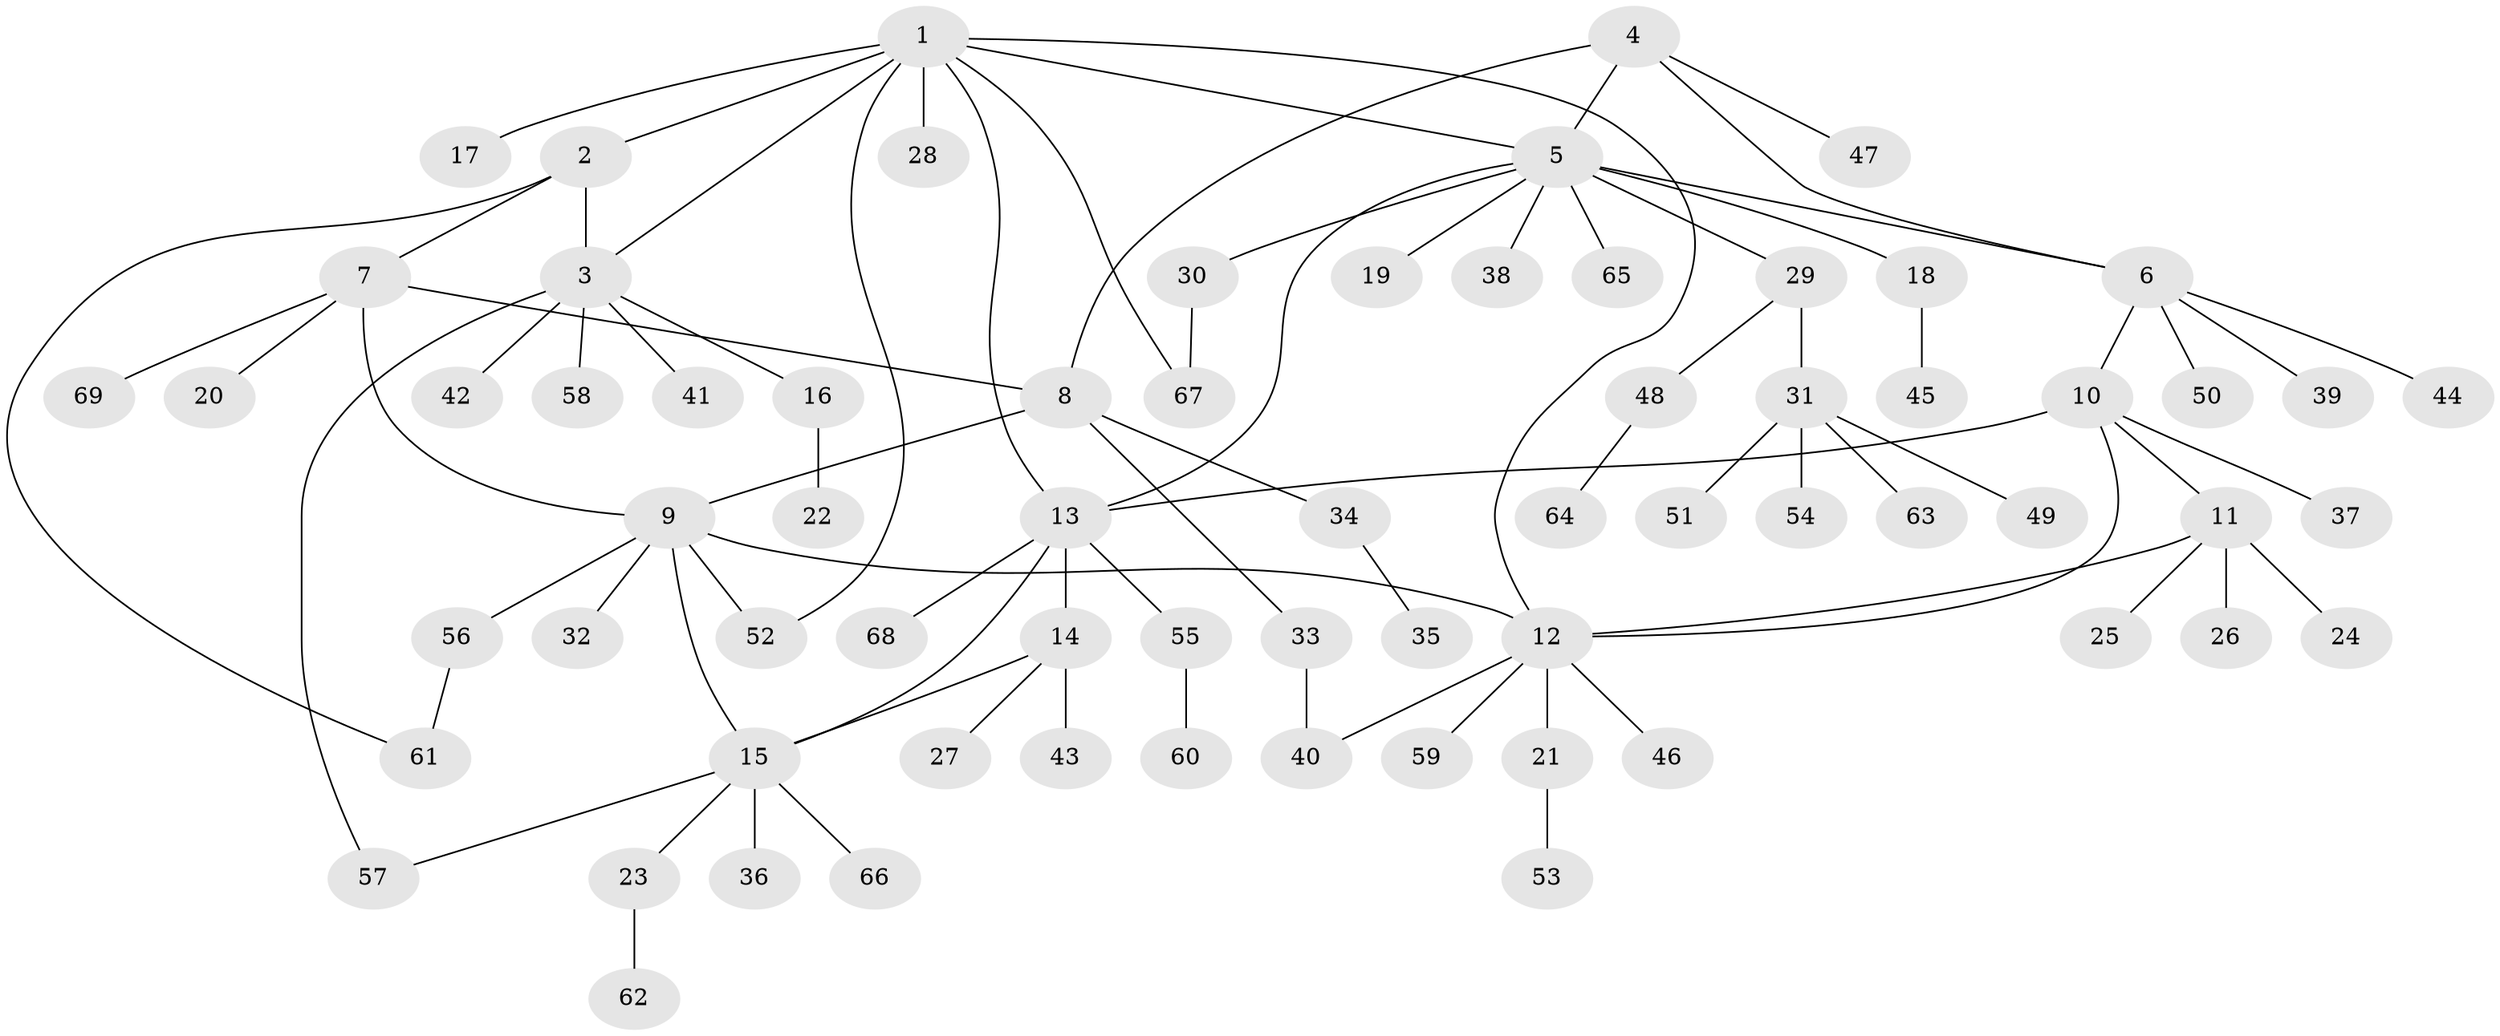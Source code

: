 // coarse degree distribution, {5: 0.047619047619047616, 7: 0.047619047619047616, 4: 0.047619047619047616, 6: 0.14285714285714285, 2: 0.19047619047619047, 8: 0.047619047619047616, 1: 0.42857142857142855, 3: 0.047619047619047616}
// Generated by graph-tools (version 1.1) at 2025/52/03/04/25 22:52:39]
// undirected, 69 vertices, 84 edges
graph export_dot {
  node [color=gray90,style=filled];
  1;
  2;
  3;
  4;
  5;
  6;
  7;
  8;
  9;
  10;
  11;
  12;
  13;
  14;
  15;
  16;
  17;
  18;
  19;
  20;
  21;
  22;
  23;
  24;
  25;
  26;
  27;
  28;
  29;
  30;
  31;
  32;
  33;
  34;
  35;
  36;
  37;
  38;
  39;
  40;
  41;
  42;
  43;
  44;
  45;
  46;
  47;
  48;
  49;
  50;
  51;
  52;
  53;
  54;
  55;
  56;
  57;
  58;
  59;
  60;
  61;
  62;
  63;
  64;
  65;
  66;
  67;
  68;
  69;
  1 -- 2;
  1 -- 3;
  1 -- 5;
  1 -- 12;
  1 -- 13;
  1 -- 17;
  1 -- 28;
  1 -- 52;
  1 -- 67;
  2 -- 3;
  2 -- 7;
  2 -- 61;
  3 -- 16;
  3 -- 41;
  3 -- 42;
  3 -- 57;
  3 -- 58;
  4 -- 5;
  4 -- 6;
  4 -- 8;
  4 -- 47;
  5 -- 6;
  5 -- 13;
  5 -- 18;
  5 -- 19;
  5 -- 29;
  5 -- 30;
  5 -- 38;
  5 -- 65;
  6 -- 10;
  6 -- 39;
  6 -- 44;
  6 -- 50;
  7 -- 8;
  7 -- 9;
  7 -- 20;
  7 -- 69;
  8 -- 9;
  8 -- 33;
  8 -- 34;
  9 -- 12;
  9 -- 15;
  9 -- 32;
  9 -- 52;
  9 -- 56;
  10 -- 11;
  10 -- 12;
  10 -- 13;
  10 -- 37;
  11 -- 12;
  11 -- 24;
  11 -- 25;
  11 -- 26;
  12 -- 21;
  12 -- 40;
  12 -- 46;
  12 -- 59;
  13 -- 14;
  13 -- 15;
  13 -- 55;
  13 -- 68;
  14 -- 15;
  14 -- 27;
  14 -- 43;
  15 -- 23;
  15 -- 36;
  15 -- 57;
  15 -- 66;
  16 -- 22;
  18 -- 45;
  21 -- 53;
  23 -- 62;
  29 -- 31;
  29 -- 48;
  30 -- 67;
  31 -- 49;
  31 -- 51;
  31 -- 54;
  31 -- 63;
  33 -- 40;
  34 -- 35;
  48 -- 64;
  55 -- 60;
  56 -- 61;
}

